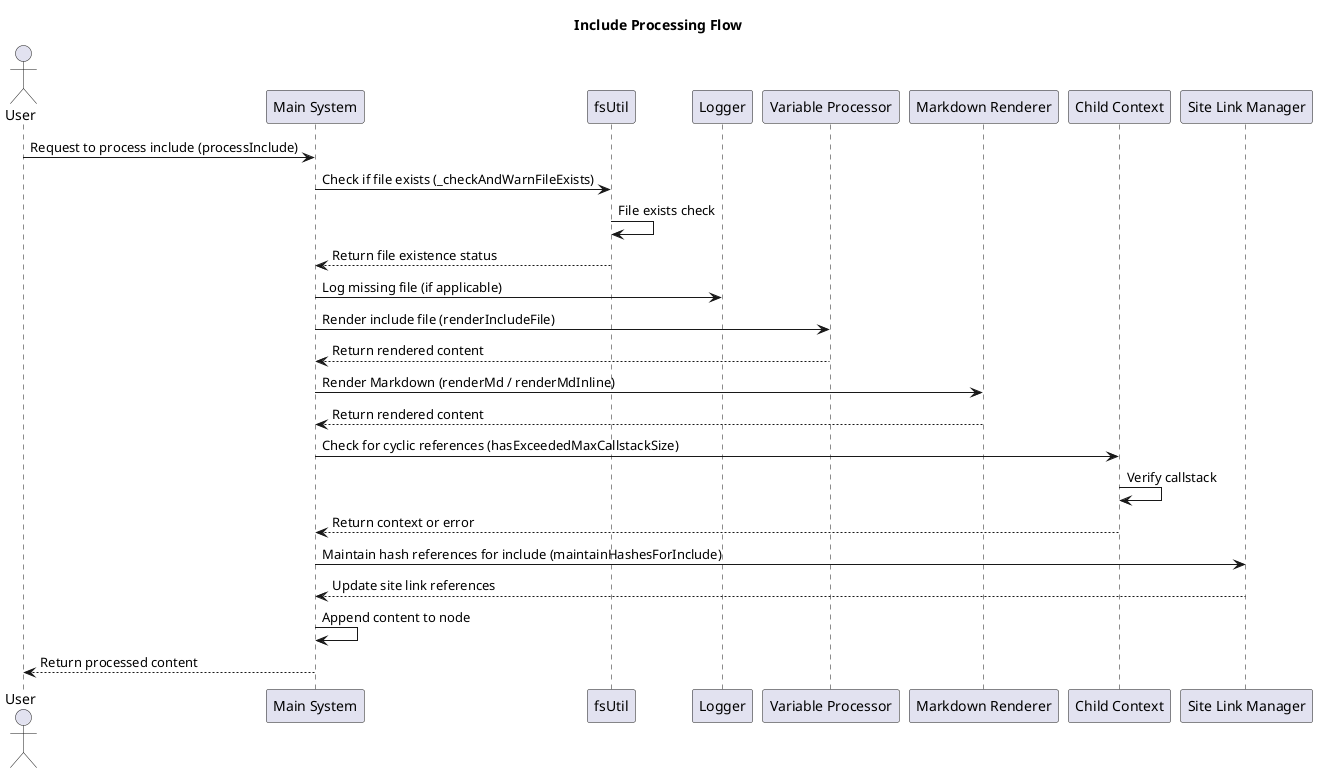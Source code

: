 @startuml
title Include Processing Flow

actor User

participant "Main System" as System
participant "fsUtil" as FS
participant "Logger" as Logger
participant "Variable Processor" as VP
participant "Markdown Renderer" as MD
participant "Child Context" as Context
participant "Site Link Manager" as SLManager

User -> System : Request to process include (processInclude)
System -> FS : Check if file exists (_checkAndWarnFileExists)
FS -> FS : File exists check
FS --> System : Return file existence status
System -> Logger : Log missing file (if applicable)
System -> VP : Render include file (renderIncludeFile)
VP --> System : Return rendered content
System -> MD : Render Markdown (renderMd / renderMdInline)
MD --> System : Return rendered content
System -> Context : Check for cyclic references (hasExceededMaxCallstackSize)
Context -> Context : Verify callstack
Context --> System : Return context or error
System -> SLManager : Maintain hash references for include (maintainHashesForInclude)
SLManager --> System : Update site link references
System -> System : Append content to node
System --> User : Return processed content

@enduml


